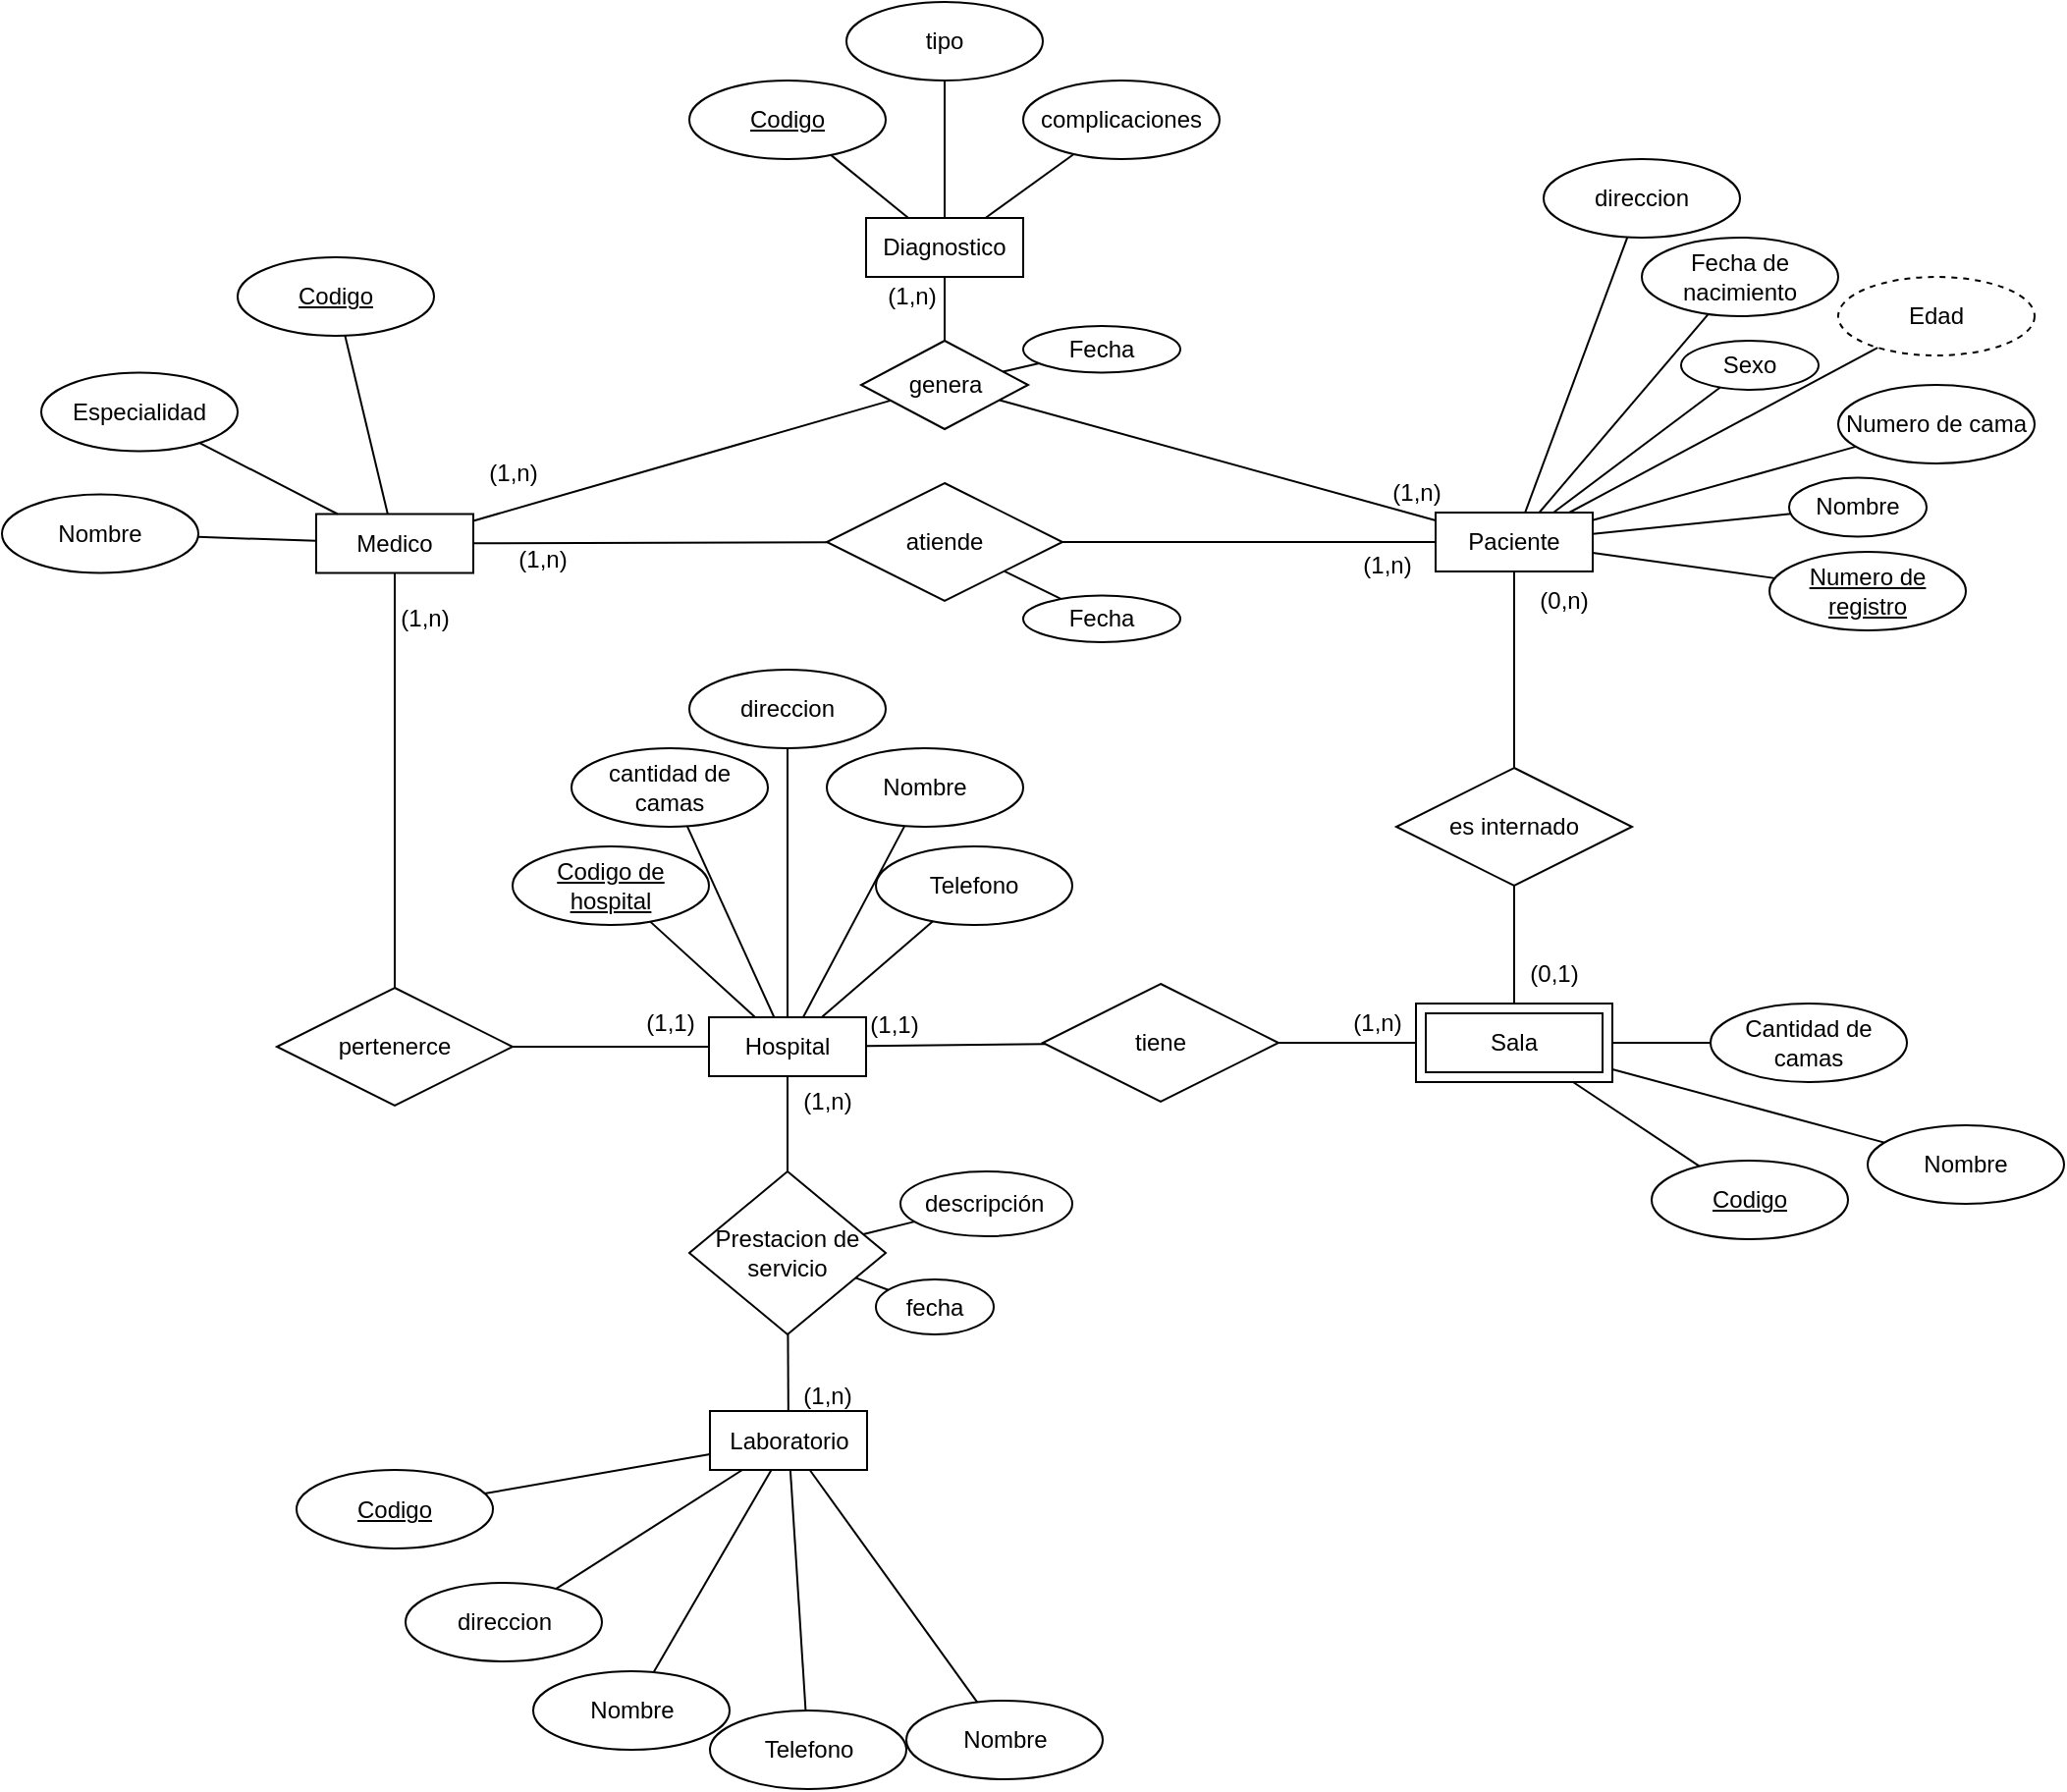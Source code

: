<mxfile version="20.4.0" type="github">
  <diagram id="g2g_6nKXvzksLHibWPGo" name="Page-1">
    <mxGraphModel dx="2249" dy="2018" grid="1" gridSize="10" guides="1" tooltips="1" connect="1" arrows="1" fold="1" page="1" pageScale="1" pageWidth="827" pageHeight="1169" math="0" shadow="0">
      <root>
        <mxCell id="0" />
        <mxCell id="1" parent="0" />
        <mxCell id="HGnq3-UUEVa537Lhxidi-1" value="Hospital" style="whiteSpace=wrap;html=1;align=center;" parent="1" vertex="1">
          <mxGeometry x="120" y="257" width="80" height="30" as="geometry" />
        </mxCell>
        <mxCell id="HGnq3-UUEVa537Lhxidi-3" value="Medico" style="whiteSpace=wrap;html=1;align=center;" parent="1" vertex="1">
          <mxGeometry x="-80" y="0.75" width="80" height="30" as="geometry" />
        </mxCell>
        <mxCell id="HGnq3-UUEVa537Lhxidi-4" value="Laboratorio" style="whiteSpace=wrap;html=1;align=center;" parent="1" vertex="1">
          <mxGeometry x="120.5" y="457.5" width="80" height="30" as="geometry" />
        </mxCell>
        <mxCell id="HGnq3-UUEVa537Lhxidi-5" value="Paciente" style="whiteSpace=wrap;html=1;align=center;" parent="1" vertex="1">
          <mxGeometry x="490" width="80" height="30" as="geometry" />
        </mxCell>
        <mxCell id="HGnq3-UUEVa537Lhxidi-6" value="Diagnostico" style="whiteSpace=wrap;html=1;align=center;" parent="1" vertex="1">
          <mxGeometry x="200" y="-150" width="80" height="30" as="geometry" />
        </mxCell>
        <mxCell id="HGnq3-UUEVa537Lhxidi-7" value="Codigo de hospital" style="ellipse;whiteSpace=wrap;html=1;align=center;fontStyle=4;" parent="1" vertex="1">
          <mxGeometry x="20" y="170" width="100" height="40" as="geometry" />
        </mxCell>
        <mxCell id="HGnq3-UUEVa537Lhxidi-8" value="Nombre" style="ellipse;whiteSpace=wrap;html=1;align=center;" parent="1" vertex="1">
          <mxGeometry x="180" y="120" width="100" height="40" as="geometry" />
        </mxCell>
        <mxCell id="HGnq3-UUEVa537Lhxidi-9" value="direccion" style="ellipse;whiteSpace=wrap;html=1;align=center;" parent="1" vertex="1">
          <mxGeometry x="110" y="80" width="100" height="40" as="geometry" />
        </mxCell>
        <mxCell id="HGnq3-UUEVa537Lhxidi-10" value="Telefono" style="ellipse;whiteSpace=wrap;html=1;align=center;" parent="1" vertex="1">
          <mxGeometry x="205" y="170" width="100" height="40" as="geometry" />
        </mxCell>
        <mxCell id="HGnq3-UUEVa537Lhxidi-11" value="cantidad de camas" style="ellipse;whiteSpace=wrap;html=1;align=center;" parent="1" vertex="1">
          <mxGeometry x="50" y="120" width="100" height="40" as="geometry" />
        </mxCell>
        <mxCell id="HGnq3-UUEVa537Lhxidi-13" value="" style="endArrow=none;html=1;rounded=0;" parent="1" source="HGnq3-UUEVa537Lhxidi-7" target="HGnq3-UUEVa537Lhxidi-1" edge="1">
          <mxGeometry relative="1" as="geometry">
            <mxPoint x="260" y="387" as="sourcePoint" />
            <mxPoint x="420" y="387" as="targetPoint" />
          </mxGeometry>
        </mxCell>
        <mxCell id="HGnq3-UUEVa537Lhxidi-14" value="" style="endArrow=none;html=1;rounded=0;" parent="1" source="HGnq3-UUEVa537Lhxidi-11" target="HGnq3-UUEVa537Lhxidi-1" edge="1">
          <mxGeometry relative="1" as="geometry">
            <mxPoint x="99.316" y="259.356" as="sourcePoint" />
            <mxPoint x="140" y="257" as="targetPoint" />
          </mxGeometry>
        </mxCell>
        <mxCell id="HGnq3-UUEVa537Lhxidi-15" value="" style="endArrow=none;html=1;rounded=0;" parent="1" source="HGnq3-UUEVa537Lhxidi-9" target="HGnq3-UUEVa537Lhxidi-1" edge="1">
          <mxGeometry relative="1" as="geometry">
            <mxPoint x="105.882" y="205.964" as="sourcePoint" />
            <mxPoint x="170" y="267" as="targetPoint" />
          </mxGeometry>
        </mxCell>
        <mxCell id="HGnq3-UUEVa537Lhxidi-16" value="" style="endArrow=none;html=1;rounded=0;" parent="1" source="HGnq3-UUEVa537Lhxidi-8" target="HGnq3-UUEVa537Lhxidi-1" edge="1">
          <mxGeometry relative="1" as="geometry">
            <mxPoint x="186.915" y="176.962" as="sourcePoint" />
            <mxPoint x="172.4" y="267" as="targetPoint" />
          </mxGeometry>
        </mxCell>
        <mxCell id="HGnq3-UUEVa537Lhxidi-17" value="" style="endArrow=none;html=1;rounded=0;" parent="1" source="HGnq3-UUEVa537Lhxidi-10" target="HGnq3-UUEVa537Lhxidi-1" edge="1">
          <mxGeometry relative="1" as="geometry">
            <mxPoint x="259.105" y="205.17" as="sourcePoint" />
            <mxPoint x="187.368" y="267" as="targetPoint" />
          </mxGeometry>
        </mxCell>
        <mxCell id="HGnq3-UUEVa537Lhxidi-18" value="Nombre" style="ellipse;whiteSpace=wrap;html=1;align=center;" parent="1" vertex="1">
          <mxGeometry x="710" y="312" width="100" height="40" as="geometry" />
        </mxCell>
        <mxCell id="HGnq3-UUEVa537Lhxidi-19" value="Cantidad de camas" style="ellipse;whiteSpace=wrap;html=1;align=center;" parent="1" vertex="1">
          <mxGeometry x="630" y="250" width="100" height="40" as="geometry" />
        </mxCell>
        <mxCell id="HGnq3-UUEVa537Lhxidi-20" value="Codigo" style="ellipse;whiteSpace=wrap;html=1;align=center;fontStyle=4;" parent="1" vertex="1">
          <mxGeometry x="600" y="330" width="100" height="40" as="geometry" />
        </mxCell>
        <mxCell id="HGnq3-UUEVa537Lhxidi-21" value="Sala" style="shape=ext;margin=3;double=1;whiteSpace=wrap;html=1;align=center;" parent="1" vertex="1">
          <mxGeometry x="480" y="250" width="100" height="40" as="geometry" />
        </mxCell>
        <mxCell id="HGnq3-UUEVa537Lhxidi-22" value="" style="endArrow=none;html=1;rounded=0;" parent="1" source="HGnq3-UUEVa537Lhxidi-20" target="HGnq3-UUEVa537Lhxidi-21" edge="1">
          <mxGeometry relative="1" as="geometry">
            <mxPoint x="260" y="290" as="sourcePoint" />
            <mxPoint x="420" y="290" as="targetPoint" />
          </mxGeometry>
        </mxCell>
        <mxCell id="HGnq3-UUEVa537Lhxidi-23" value="" style="endArrow=none;html=1;rounded=0;" parent="1" source="HGnq3-UUEVa537Lhxidi-21" target="HGnq3-UUEVa537Lhxidi-19" edge="1">
          <mxGeometry relative="1" as="geometry">
            <mxPoint x="260" y="290" as="sourcePoint" />
            <mxPoint x="420" y="290" as="targetPoint" />
          </mxGeometry>
        </mxCell>
        <mxCell id="HGnq3-UUEVa537Lhxidi-24" value="" style="endArrow=none;html=1;rounded=0;" parent="1" source="HGnq3-UUEVa537Lhxidi-21" target="HGnq3-UUEVa537Lhxidi-18" edge="1">
          <mxGeometry relative="1" as="geometry">
            <mxPoint x="590" y="280" as="sourcePoint" />
            <mxPoint x="640" y="280" as="targetPoint" />
          </mxGeometry>
        </mxCell>
        <mxCell id="HGnq3-UUEVa537Lhxidi-25" value="Nombre" style="ellipse;whiteSpace=wrap;html=1;align=center;" parent="1" vertex="1">
          <mxGeometry x="-240" y="-9.25" width="100" height="40" as="geometry" />
        </mxCell>
        <mxCell id="HGnq3-UUEVa537Lhxidi-26" value="Especialidad" style="ellipse;whiteSpace=wrap;html=1;align=center;" parent="1" vertex="1">
          <mxGeometry x="-220" y="-71.25" width="100" height="40" as="geometry" />
        </mxCell>
        <mxCell id="HGnq3-UUEVa537Lhxidi-27" value="" style="endArrow=none;html=1;rounded=0;" parent="1" source="HGnq3-UUEVa537Lhxidi-3" target="HGnq3-UUEVa537Lhxidi-26" edge="1">
          <mxGeometry relative="1" as="geometry">
            <mxPoint x="-147" y="87.75" as="sourcePoint" />
            <mxPoint x="13" y="87.75" as="targetPoint" />
          </mxGeometry>
        </mxCell>
        <mxCell id="HGnq3-UUEVa537Lhxidi-28" value="" style="endArrow=none;html=1;rounded=0;" parent="1" source="HGnq3-UUEVa537Lhxidi-3" target="HGnq3-UUEVa537Lhxidi-25" edge="1">
          <mxGeometry relative="1" as="geometry">
            <mxPoint x="-77" y="141.639" as="sourcePoint" />
            <mxPoint x="-167.12" y="139.136" as="targetPoint" />
          </mxGeometry>
        </mxCell>
        <mxCell id="HGnq3-UUEVa537Lhxidi-30" value="Codigo" style="ellipse;whiteSpace=wrap;html=1;align=center;fontStyle=4;" parent="1" vertex="1">
          <mxGeometry x="-120" y="-130" width="100" height="40" as="geometry" />
        </mxCell>
        <mxCell id="HGnq3-UUEVa537Lhxidi-31" value="" style="endArrow=none;html=1;rounded=0;" parent="1" source="HGnq3-UUEVa537Lhxidi-30" target="HGnq3-UUEVa537Lhxidi-3" edge="1">
          <mxGeometry relative="1" as="geometry">
            <mxPoint x="-147" y="87.75" as="sourcePoint" />
            <mxPoint x="13" y="87.75" as="targetPoint" />
          </mxGeometry>
        </mxCell>
        <mxCell id="HGnq3-UUEVa537Lhxidi-32" value="Codigo" style="ellipse;whiteSpace=wrap;html=1;align=center;fontStyle=4;" parent="1" vertex="1">
          <mxGeometry x="-90" y="487.5" width="100" height="40" as="geometry" />
        </mxCell>
        <mxCell id="HGnq3-UUEVa537Lhxidi-33" value="Nombre" style="ellipse;whiteSpace=wrap;html=1;align=center;" parent="1" vertex="1">
          <mxGeometry x="220.5" y="605" width="100" height="40" as="geometry" />
        </mxCell>
        <mxCell id="HGnq3-UUEVa537Lhxidi-34" value="Nombre" style="ellipse;whiteSpace=wrap;html=1;align=center;" parent="1" vertex="1">
          <mxGeometry x="30.5" y="590" width="100" height="40" as="geometry" />
        </mxCell>
        <mxCell id="HGnq3-UUEVa537Lhxidi-35" value="direccion" style="ellipse;whiteSpace=wrap;html=1;align=center;" parent="1" vertex="1">
          <mxGeometry x="-34.5" y="545" width="100" height="40" as="geometry" />
        </mxCell>
        <mxCell id="HGnq3-UUEVa537Lhxidi-36" value="Telefono" style="ellipse;whiteSpace=wrap;html=1;align=center;" parent="1" vertex="1">
          <mxGeometry x="120.5" y="610" width="100" height="40" as="geometry" />
        </mxCell>
        <mxCell id="HGnq3-UUEVa537Lhxidi-38" value="" style="endArrow=none;html=1;rounded=0;" parent="1" source="HGnq3-UUEVa537Lhxidi-4" target="HGnq3-UUEVa537Lhxidi-32" edge="1">
          <mxGeometry relative="1" as="geometry">
            <mxPoint x="-229.5" y="497.167" as="sourcePoint" />
            <mxPoint x="-302.642" y="523.986" as="targetPoint" />
          </mxGeometry>
        </mxCell>
        <mxCell id="HGnq3-UUEVa537Lhxidi-39" value="" style="endArrow=none;html=1;rounded=0;" parent="1" source="HGnq3-UUEVa537Lhxidi-4" target="HGnq3-UUEVa537Lhxidi-33" edge="1">
          <mxGeometry relative="1" as="geometry">
            <mxPoint x="190.5" y="497.5" as="sourcePoint" />
            <mxPoint x="266.5" y="554.5" as="targetPoint" />
          </mxGeometry>
        </mxCell>
        <mxCell id="HGnq3-UUEVa537Lhxidi-40" value="" style="endArrow=none;html=1;rounded=0;" parent="1" source="HGnq3-UUEVa537Lhxidi-4" target="HGnq3-UUEVa537Lhxidi-36" edge="1">
          <mxGeometry relative="1" as="geometry">
            <mxPoint x="210.5" y="490.735" as="sourcePoint" />
            <mxPoint x="296.043" y="508.347" as="targetPoint" />
          </mxGeometry>
        </mxCell>
        <mxCell id="HGnq3-UUEVa537Lhxidi-41" value="" style="endArrow=none;html=1;rounded=0;" parent="1" source="HGnq3-UUEVa537Lhxidi-4" target="HGnq3-UUEVa537Lhxidi-34" edge="1">
          <mxGeometry relative="1" as="geometry">
            <mxPoint x="210.5" y="479.342" as="sourcePoint" />
            <mxPoint x="311.446" y="471.373" as="targetPoint" />
          </mxGeometry>
        </mxCell>
        <mxCell id="HGnq3-UUEVa537Lhxidi-42" value="" style="endArrow=none;html=1;rounded=0;" parent="1" source="HGnq3-UUEVa537Lhxidi-4" target="HGnq3-UUEVa537Lhxidi-35" edge="1">
          <mxGeometry relative="1" as="geometry">
            <mxPoint x="209.731" y="467.5" as="sourcePoint" />
            <mxPoint x="304.356" y="431.32" as="targetPoint" />
          </mxGeometry>
        </mxCell>
        <mxCell id="HGnq3-UUEVa537Lhxidi-43" value="Nombre" style="ellipse;whiteSpace=wrap;html=1;align=center;" parent="1" vertex="1">
          <mxGeometry x="670" y="-17.75" width="70" height="30" as="geometry" />
        </mxCell>
        <mxCell id="HGnq3-UUEVa537Lhxidi-44" value="Numero de cama" style="ellipse;whiteSpace=wrap;html=1;align=center;" parent="1" vertex="1">
          <mxGeometry x="695" y="-65" width="100" height="40" as="geometry" />
        </mxCell>
        <mxCell id="HGnq3-UUEVa537Lhxidi-45" value="direccion" style="ellipse;whiteSpace=wrap;html=1;align=center;" parent="1" vertex="1">
          <mxGeometry x="545" y="-180" width="100" height="40" as="geometry" />
        </mxCell>
        <mxCell id="HGnq3-UUEVa537Lhxidi-46" value="Numero de registro" style="ellipse;whiteSpace=wrap;html=1;align=center;fontStyle=4;" parent="1" vertex="1">
          <mxGeometry x="660" y="20" width="100" height="40" as="geometry" />
        </mxCell>
        <mxCell id="HGnq3-UUEVa537Lhxidi-47" value="Fecha de nacimiento" style="ellipse;whiteSpace=wrap;html=1;align=center;" parent="1" vertex="1">
          <mxGeometry x="595" y="-140" width="100" height="40" as="geometry" />
        </mxCell>
        <mxCell id="HGnq3-UUEVa537Lhxidi-48" value="Sexo" style="ellipse;whiteSpace=wrap;html=1;align=center;" parent="1" vertex="1">
          <mxGeometry x="615" y="-87.5" width="70" height="25" as="geometry" />
        </mxCell>
        <mxCell id="HGnq3-UUEVa537Lhxidi-49" value="Edad" style="ellipse;whiteSpace=wrap;html=1;align=center;dashed=1;" parent="1" vertex="1">
          <mxGeometry x="695" y="-120" width="100" height="40" as="geometry" />
        </mxCell>
        <mxCell id="HGnq3-UUEVa537Lhxidi-50" value="tipo" style="ellipse;whiteSpace=wrap;html=1;align=center;" parent="1" vertex="1">
          <mxGeometry x="190" y="-260" width="100" height="40" as="geometry" />
        </mxCell>
        <mxCell id="HGnq3-UUEVa537Lhxidi-51" value="complicaciones" style="ellipse;whiteSpace=wrap;html=1;align=center;" parent="1" vertex="1">
          <mxGeometry x="280" y="-220" width="100" height="40" as="geometry" />
        </mxCell>
        <mxCell id="HGnq3-UUEVa537Lhxidi-52" value="Codigo" style="ellipse;whiteSpace=wrap;html=1;align=center;fontStyle=4;" parent="1" vertex="1">
          <mxGeometry x="110" y="-220" width="100" height="40" as="geometry" />
        </mxCell>
        <mxCell id="HGnq3-UUEVa537Lhxidi-53" value="" style="endArrow=none;html=1;rounded=0;" parent="1" source="HGnq3-UUEVa537Lhxidi-5" target="HGnq3-UUEVa537Lhxidi-49" edge="1">
          <mxGeometry relative="1" as="geometry">
            <mxPoint x="550" y="80" as="sourcePoint" />
            <mxPoint x="710" y="80" as="targetPoint" />
          </mxGeometry>
        </mxCell>
        <mxCell id="HGnq3-UUEVa537Lhxidi-54" value="" style="endArrow=none;html=1;rounded=0;" parent="1" source="HGnq3-UUEVa537Lhxidi-5" target="HGnq3-UUEVa537Lhxidi-48" edge="1">
          <mxGeometry relative="1" as="geometry">
            <mxPoint x="620" y="29.444" as="sourcePoint" />
            <mxPoint x="722.887" y="66.598" as="targetPoint" />
          </mxGeometry>
        </mxCell>
        <mxCell id="HGnq3-UUEVa537Lhxidi-55" value="" style="endArrow=none;html=1;rounded=0;" parent="1" source="HGnq3-UUEVa537Lhxidi-5" target="HGnq3-UUEVa537Lhxidi-47" edge="1">
          <mxGeometry relative="1" as="geometry">
            <mxPoint x="597.143" y="30" as="sourcePoint" />
            <mxPoint x="679.212" y="101.811" as="targetPoint" />
          </mxGeometry>
        </mxCell>
        <mxCell id="HGnq3-UUEVa537Lhxidi-56" value="" style="endArrow=none;html=1;rounded=0;" parent="1" source="HGnq3-UUEVa537Lhxidi-5" target="HGnq3-UUEVa537Lhxidi-45" edge="1">
          <mxGeometry relative="1" as="geometry">
            <mxPoint x="586.207" y="30" as="sourcePoint" />
            <mxPoint x="631.835" y="140.268" as="targetPoint" />
          </mxGeometry>
        </mxCell>
        <mxCell id="HGnq3-UUEVa537Lhxidi-57" value="" style="endArrow=none;html=1;rounded=0;" parent="1" source="HGnq3-UUEVa537Lhxidi-5" target="HGnq3-UUEVa537Lhxidi-44" edge="1">
          <mxGeometry relative="1" as="geometry">
            <mxPoint x="576.129" y="30" as="sourcePoint" />
            <mxPoint x="545.134" y="150.106" as="targetPoint" />
          </mxGeometry>
        </mxCell>
        <mxCell id="HGnq3-UUEVa537Lhxidi-58" value="" style="endArrow=none;html=1;rounded=0;" parent="1" source="HGnq3-UUEVa537Lhxidi-5" target="HGnq3-UUEVa537Lhxidi-43" edge="1">
          <mxGeometry relative="1" as="geometry">
            <mxPoint x="564.4" y="30" as="sourcePoint" />
            <mxPoint x="469.205" y="121.534" as="targetPoint" />
          </mxGeometry>
        </mxCell>
        <mxCell id="HGnq3-UUEVa537Lhxidi-59" value="" style="endArrow=none;html=1;rounded=0;" parent="1" source="HGnq3-UUEVa537Lhxidi-5" target="HGnq3-UUEVa537Lhxidi-46" edge="1">
          <mxGeometry relative="1" as="geometry">
            <mxPoint x="542" y="30" as="sourcePoint" />
            <mxPoint x="425.589" y="75.952" as="targetPoint" />
          </mxGeometry>
        </mxCell>
        <mxCell id="HGnq3-UUEVa537Lhxidi-60" value="" style="endArrow=none;html=1;rounded=0;" parent="1" source="HGnq3-UUEVa537Lhxidi-6" target="HGnq3-UUEVa537Lhxidi-50" edge="1">
          <mxGeometry relative="1" as="geometry">
            <mxPoint x="-180" y="51.444" as="sourcePoint" />
            <mxPoint x="-77.113" y="88.598" as="targetPoint" />
          </mxGeometry>
        </mxCell>
        <mxCell id="HGnq3-UUEVa537Lhxidi-61" value="" style="endArrow=none;html=1;rounded=0;" parent="1" source="HGnq3-UUEVa537Lhxidi-6" target="HGnq3-UUEVa537Lhxidi-51" edge="1">
          <mxGeometry relative="1" as="geometry">
            <mxPoint x="173.077" y="22" as="sourcePoint" />
            <mxPoint x="223.795" y="-10.967" as="targetPoint" />
          </mxGeometry>
        </mxCell>
        <mxCell id="HGnq3-UUEVa537Lhxidi-62" value="" style="endArrow=none;html=1;rounded=0;" parent="1" source="HGnq3-UUEVa537Lhxidi-6" target="HGnq3-UUEVa537Lhxidi-52" edge="1">
          <mxGeometry relative="1" as="geometry">
            <mxPoint x="190" y="32.385" as="sourcePoint" />
            <mxPoint x="231.959" y="27.543" as="targetPoint" />
          </mxGeometry>
        </mxCell>
        <mxCell id="zAOkvjkdRscpIsl2xUvA-1" value="tiene" style="shape=rhombus;perimeter=rhombusPerimeter;whiteSpace=wrap;html=1;align=center;" parent="1" vertex="1">
          <mxGeometry x="290" y="240" width="120" height="60" as="geometry" />
        </mxCell>
        <mxCell id="zAOkvjkdRscpIsl2xUvA-2" value="" style="endArrow=none;html=1;rounded=0;" parent="1" source="HGnq3-UUEVa537Lhxidi-1" target="zAOkvjkdRscpIsl2xUvA-1" edge="1">
          <mxGeometry relative="1" as="geometry">
            <mxPoint x="440" y="407" as="sourcePoint" />
            <mxPoint x="291.837" y="269.918" as="targetPoint" />
          </mxGeometry>
        </mxCell>
        <mxCell id="zAOkvjkdRscpIsl2xUvA-3" value="" style="endArrow=none;html=1;rounded=0;" parent="1" source="zAOkvjkdRscpIsl2xUvA-1" target="HGnq3-UUEVa537Lhxidi-21" edge="1">
          <mxGeometry relative="1" as="geometry">
            <mxPoint x="440" y="400" as="sourcePoint" />
            <mxPoint x="600" y="400" as="targetPoint" />
          </mxGeometry>
        </mxCell>
        <mxCell id="zAOkvjkdRscpIsl2xUvA-4" value="(1,n)" style="text;html=1;align=center;verticalAlign=middle;resizable=0;points=[];autosize=1;strokeColor=none;fillColor=none;" parent="1" vertex="1">
          <mxGeometry x="435" y="245" width="50" height="30" as="geometry" />
        </mxCell>
        <mxCell id="zAOkvjkdRscpIsl2xUvA-5" value="(1,1)" style="text;html=1;align=center;verticalAlign=middle;resizable=0;points=[];autosize=1;strokeColor=none;fillColor=none;" parent="1" vertex="1">
          <mxGeometry x="189" y="246" width="50" height="30" as="geometry" />
        </mxCell>
        <mxCell id="zAOkvjkdRscpIsl2xUvA-6" value="pertenerce" style="shape=rhombus;perimeter=rhombusPerimeter;whiteSpace=wrap;html=1;align=center;" parent="1" vertex="1">
          <mxGeometry x="-100" y="242" width="120" height="60" as="geometry" />
        </mxCell>
        <mxCell id="zAOkvjkdRscpIsl2xUvA-8" value="" style="endArrow=none;html=1;rounded=0;" parent="1" source="HGnq3-UUEVa537Lhxidi-3" target="zAOkvjkdRscpIsl2xUvA-6" edge="1">
          <mxGeometry relative="1" as="geometry">
            <mxPoint x="140" y="380" as="sourcePoint" />
            <mxPoint x="300" y="380" as="targetPoint" />
          </mxGeometry>
        </mxCell>
        <mxCell id="zAOkvjkdRscpIsl2xUvA-9" value="" style="endArrow=none;html=1;rounded=0;" parent="1" source="zAOkvjkdRscpIsl2xUvA-6" target="HGnq3-UUEVa537Lhxidi-1" edge="1">
          <mxGeometry relative="1" as="geometry">
            <mxPoint x="-210" y="266.091" as="sourcePoint" />
            <mxPoint x="-86.897" y="269.448" as="targetPoint" />
          </mxGeometry>
        </mxCell>
        <mxCell id="zAOkvjkdRscpIsl2xUvA-10" value="(1,1)" style="text;html=1;align=center;verticalAlign=middle;resizable=0;points=[];autosize=1;strokeColor=none;fillColor=none;" parent="1" vertex="1">
          <mxGeometry x="75" y="245" width="50" height="30" as="geometry" />
        </mxCell>
        <mxCell id="zAOkvjkdRscpIsl2xUvA-11" value="(1,n)" style="text;html=1;align=center;verticalAlign=middle;resizable=0;points=[];autosize=1;strokeColor=none;fillColor=none;" parent="1" vertex="1">
          <mxGeometry x="-50" y="39.25" width="50" height="30" as="geometry" />
        </mxCell>
        <mxCell id="zAOkvjkdRscpIsl2xUvA-12" value="Prestacion de servicio" style="shape=rhombus;perimeter=rhombusPerimeter;whiteSpace=wrap;html=1;align=center;" parent="1" vertex="1">
          <mxGeometry x="110" y="335.5" width="100" height="83" as="geometry" />
        </mxCell>
        <mxCell id="zAOkvjkdRscpIsl2xUvA-14" value="" style="endArrow=none;html=1;rounded=0;" parent="1" source="HGnq3-UUEVa537Lhxidi-1" target="zAOkvjkdRscpIsl2xUvA-12" edge="1">
          <mxGeometry relative="1" as="geometry">
            <mxPoint x="300" y="600" as="sourcePoint" />
            <mxPoint x="460" y="600" as="targetPoint" />
          </mxGeometry>
        </mxCell>
        <mxCell id="zAOkvjkdRscpIsl2xUvA-15" value="" style="endArrow=none;html=1;rounded=0;" parent="1" source="zAOkvjkdRscpIsl2xUvA-12" target="HGnq3-UUEVa537Lhxidi-4" edge="1">
          <mxGeometry relative="1" as="geometry">
            <mxPoint x="300" y="600" as="sourcePoint" />
            <mxPoint x="460" y="600" as="targetPoint" />
          </mxGeometry>
        </mxCell>
        <mxCell id="zAOkvjkdRscpIsl2xUvA-16" value="(1,n)" style="text;html=1;align=center;verticalAlign=middle;resizable=0;points=[];autosize=1;strokeColor=none;fillColor=none;" parent="1" vertex="1">
          <mxGeometry x="155" y="435" width="50" height="30" as="geometry" />
        </mxCell>
        <mxCell id="zAOkvjkdRscpIsl2xUvA-17" value="(1,n)" style="text;html=1;align=center;verticalAlign=middle;resizable=0;points=[];autosize=1;strokeColor=none;fillColor=none;" parent="1" vertex="1">
          <mxGeometry x="155" y="285" width="50" height="30" as="geometry" />
        </mxCell>
        <mxCell id="zAOkvjkdRscpIsl2xUvA-18" value="es internado" style="shape=rhombus;perimeter=rhombusPerimeter;whiteSpace=wrap;html=1;align=center;" parent="1" vertex="1">
          <mxGeometry x="470" y="130" width="120" height="60" as="geometry" />
        </mxCell>
        <mxCell id="zAOkvjkdRscpIsl2xUvA-19" value="" style="endArrow=none;html=1;rounded=0;" parent="1" source="HGnq3-UUEVa537Lhxidi-5" target="zAOkvjkdRscpIsl2xUvA-18" edge="1">
          <mxGeometry relative="1" as="geometry">
            <mxPoint x="550" y="180" as="sourcePoint" />
            <mxPoint x="710" y="180" as="targetPoint" />
          </mxGeometry>
        </mxCell>
        <mxCell id="zAOkvjkdRscpIsl2xUvA-20" value="" style="endArrow=none;html=1;rounded=0;" parent="1" source="zAOkvjkdRscpIsl2xUvA-18" target="HGnq3-UUEVa537Lhxidi-21" edge="1">
          <mxGeometry relative="1" as="geometry">
            <mxPoint x="542.2" y="10.0" as="sourcePoint" />
            <mxPoint x="540.594" y="90.297" as="targetPoint" />
          </mxGeometry>
        </mxCell>
        <mxCell id="zAOkvjkdRscpIsl2xUvA-21" value="(0,1)" style="text;html=1;align=center;verticalAlign=middle;resizable=0;points=[];autosize=1;strokeColor=none;fillColor=none;" parent="1" vertex="1">
          <mxGeometry x="525" y="220" width="50" height="30" as="geometry" />
        </mxCell>
        <mxCell id="zAOkvjkdRscpIsl2xUvA-22" value="(0,n)" style="text;html=1;align=center;verticalAlign=middle;resizable=0;points=[];autosize=1;strokeColor=none;fillColor=none;" parent="1" vertex="1">
          <mxGeometry x="530" y="30" width="50" height="30" as="geometry" />
        </mxCell>
        <mxCell id="zAOkvjkdRscpIsl2xUvA-23" value="atiende" style="shape=rhombus;perimeter=rhombusPerimeter;whiteSpace=wrap;html=1;align=center;" parent="1" vertex="1">
          <mxGeometry x="180" y="-15" width="120" height="60" as="geometry" />
        </mxCell>
        <mxCell id="zAOkvjkdRscpIsl2xUvA-25" value="" style="endArrow=none;html=1;rounded=0;" parent="1" source="HGnq3-UUEVa537Lhxidi-3" target="zAOkvjkdRscpIsl2xUvA-23" edge="1">
          <mxGeometry relative="1" as="geometry">
            <mxPoint x="-110" y="-20" as="sourcePoint" />
            <mxPoint x="50" y="-20" as="targetPoint" />
          </mxGeometry>
        </mxCell>
        <mxCell id="zAOkvjkdRscpIsl2xUvA-26" value="" style="endArrow=none;html=1;rounded=0;" parent="1" source="zAOkvjkdRscpIsl2xUvA-23" target="HGnq3-UUEVa537Lhxidi-5" edge="1">
          <mxGeometry relative="1" as="geometry">
            <mxPoint x="-177.429" y="180.0" as="sourcePoint" />
            <mxPoint x="138.767" y="34.384" as="targetPoint" />
          </mxGeometry>
        </mxCell>
        <mxCell id="zAOkvjkdRscpIsl2xUvA-28" value="(1,n)" style="text;html=1;align=center;verticalAlign=middle;resizable=0;points=[];autosize=1;strokeColor=none;fillColor=none;" parent="1" vertex="1">
          <mxGeometry x="440" y="12.25" width="50" height="30" as="geometry" />
        </mxCell>
        <mxCell id="zAOkvjkdRscpIsl2xUvA-29" value="(1,n)" style="text;html=1;align=center;verticalAlign=middle;resizable=0;points=[];autosize=1;strokeColor=none;fillColor=none;" parent="1" vertex="1">
          <mxGeometry x="10" y="9.25" width="50" height="30" as="geometry" />
        </mxCell>
        <mxCell id="zAOkvjkdRscpIsl2xUvA-30" value="genera" style="shape=rhombus;perimeter=rhombusPerimeter;whiteSpace=wrap;html=1;align=center;" parent="1" vertex="1">
          <mxGeometry x="197.5" y="-87.5" width="85" height="45" as="geometry" />
        </mxCell>
        <mxCell id="zAOkvjkdRscpIsl2xUvA-32" value="" style="endArrow=none;html=1;rounded=0;" parent="1" source="HGnq3-UUEVa537Lhxidi-3" target="zAOkvjkdRscpIsl2xUvA-30" edge="1">
          <mxGeometry relative="1" as="geometry">
            <mxPoint x="200" y="-50" as="sourcePoint" />
            <mxPoint x="360" y="-50" as="targetPoint" />
          </mxGeometry>
        </mxCell>
        <mxCell id="zAOkvjkdRscpIsl2xUvA-33" value="" style="endArrow=none;html=1;rounded=0;" parent="1" source="HGnq3-UUEVa537Lhxidi-6" target="zAOkvjkdRscpIsl2xUvA-30" edge="1">
          <mxGeometry relative="1" as="geometry">
            <mxPoint x="200" y="-50" as="sourcePoint" />
            <mxPoint x="360" y="-50" as="targetPoint" />
          </mxGeometry>
        </mxCell>
        <mxCell id="zAOkvjkdRscpIsl2xUvA-34" value="" style="endArrow=none;html=1;rounded=0;" parent="1" source="zAOkvjkdRscpIsl2xUvA-30" target="HGnq3-UUEVa537Lhxidi-5" edge="1">
          <mxGeometry relative="1" as="geometry">
            <mxPoint x="200" y="-50" as="sourcePoint" />
            <mxPoint x="360" y="-50" as="targetPoint" />
          </mxGeometry>
        </mxCell>
        <mxCell id="zAOkvjkdRscpIsl2xUvA-35" value="(1,n)" style="text;html=1;align=center;verticalAlign=middle;resizable=0;points=[];autosize=1;strokeColor=none;fillColor=none;" parent="1" vertex="1">
          <mxGeometry x="197.5" y="-125" width="50" height="30" as="geometry" />
        </mxCell>
        <mxCell id="zAOkvjkdRscpIsl2xUvA-36" value="(1,n)" style="text;html=1;align=center;verticalAlign=middle;resizable=0;points=[];autosize=1;strokeColor=none;fillColor=none;" parent="1" vertex="1">
          <mxGeometry x="-5" y="-35" width="50" height="30" as="geometry" />
        </mxCell>
        <mxCell id="zAOkvjkdRscpIsl2xUvA-37" value="(1,n)" style="text;html=1;align=center;verticalAlign=middle;resizable=0;points=[];autosize=1;strokeColor=none;fillColor=none;" parent="1" vertex="1">
          <mxGeometry x="455" y="-25" width="50" height="30" as="geometry" />
        </mxCell>
        <mxCell id="zAOkvjkdRscpIsl2xUvA-39" value="Fecha" style="ellipse;whiteSpace=wrap;html=1;align=center;" parent="1" vertex="1">
          <mxGeometry x="280" y="42.25" width="80" height="23.75" as="geometry" />
        </mxCell>
        <mxCell id="zAOkvjkdRscpIsl2xUvA-40" value="" style="endArrow=none;html=1;rounded=0;" parent="1" source="zAOkvjkdRscpIsl2xUvA-23" target="zAOkvjkdRscpIsl2xUvA-39" edge="1">
          <mxGeometry relative="1" as="geometry">
            <mxPoint x="230" y="110" as="sourcePoint" />
            <mxPoint x="390" y="110" as="targetPoint" />
          </mxGeometry>
        </mxCell>
        <mxCell id="zAOkvjkdRscpIsl2xUvA-41" value="Fecha" style="ellipse;whiteSpace=wrap;html=1;align=center;" parent="1" vertex="1">
          <mxGeometry x="280" y="-95" width="80" height="23.75" as="geometry" />
        </mxCell>
        <mxCell id="zAOkvjkdRscpIsl2xUvA-42" value="" style="endArrow=none;html=1;rounded=0;" parent="1" source="zAOkvjkdRscpIsl2xUvA-30" target="zAOkvjkdRscpIsl2xUvA-41" edge="1">
          <mxGeometry relative="1" as="geometry">
            <mxPoint x="269.645" y="-110.322" as="sourcePoint" />
            <mxPoint x="385" y="-31.75" as="targetPoint" />
          </mxGeometry>
        </mxCell>
        <mxCell id="UhA1SQ4FyvXMx3hNOvcS-1" value="descripción&amp;nbsp;" style="ellipse;whiteSpace=wrap;html=1;align=center;" vertex="1" parent="1">
          <mxGeometry x="217.5" y="335.5" width="87.5" height="33" as="geometry" />
        </mxCell>
        <mxCell id="UhA1SQ4FyvXMx3hNOvcS-2" value="fecha" style="ellipse;whiteSpace=wrap;html=1;align=center;" vertex="1" parent="1">
          <mxGeometry x="205" y="390.5" width="60" height="28" as="geometry" />
        </mxCell>
        <mxCell id="UhA1SQ4FyvXMx3hNOvcS-3" value="" style="endArrow=none;html=1;rounded=0;" edge="1" parent="1" source="zAOkvjkdRscpIsl2xUvA-12" target="UhA1SQ4FyvXMx3hNOvcS-1">
          <mxGeometry relative="1" as="geometry">
            <mxPoint x="290" y="230" as="sourcePoint" />
            <mxPoint x="450" y="230" as="targetPoint" />
          </mxGeometry>
        </mxCell>
        <mxCell id="UhA1SQ4FyvXMx3hNOvcS-4" value="" style="endArrow=none;html=1;rounded=0;" edge="1" parent="1" source="zAOkvjkdRscpIsl2xUvA-12" target="UhA1SQ4FyvXMx3hNOvcS-2">
          <mxGeometry relative="1" as="geometry">
            <mxPoint x="226.716" y="385.358" as="sourcePoint" />
            <mxPoint x="292.632" y="383.45" as="targetPoint" />
          </mxGeometry>
        </mxCell>
      </root>
    </mxGraphModel>
  </diagram>
</mxfile>
